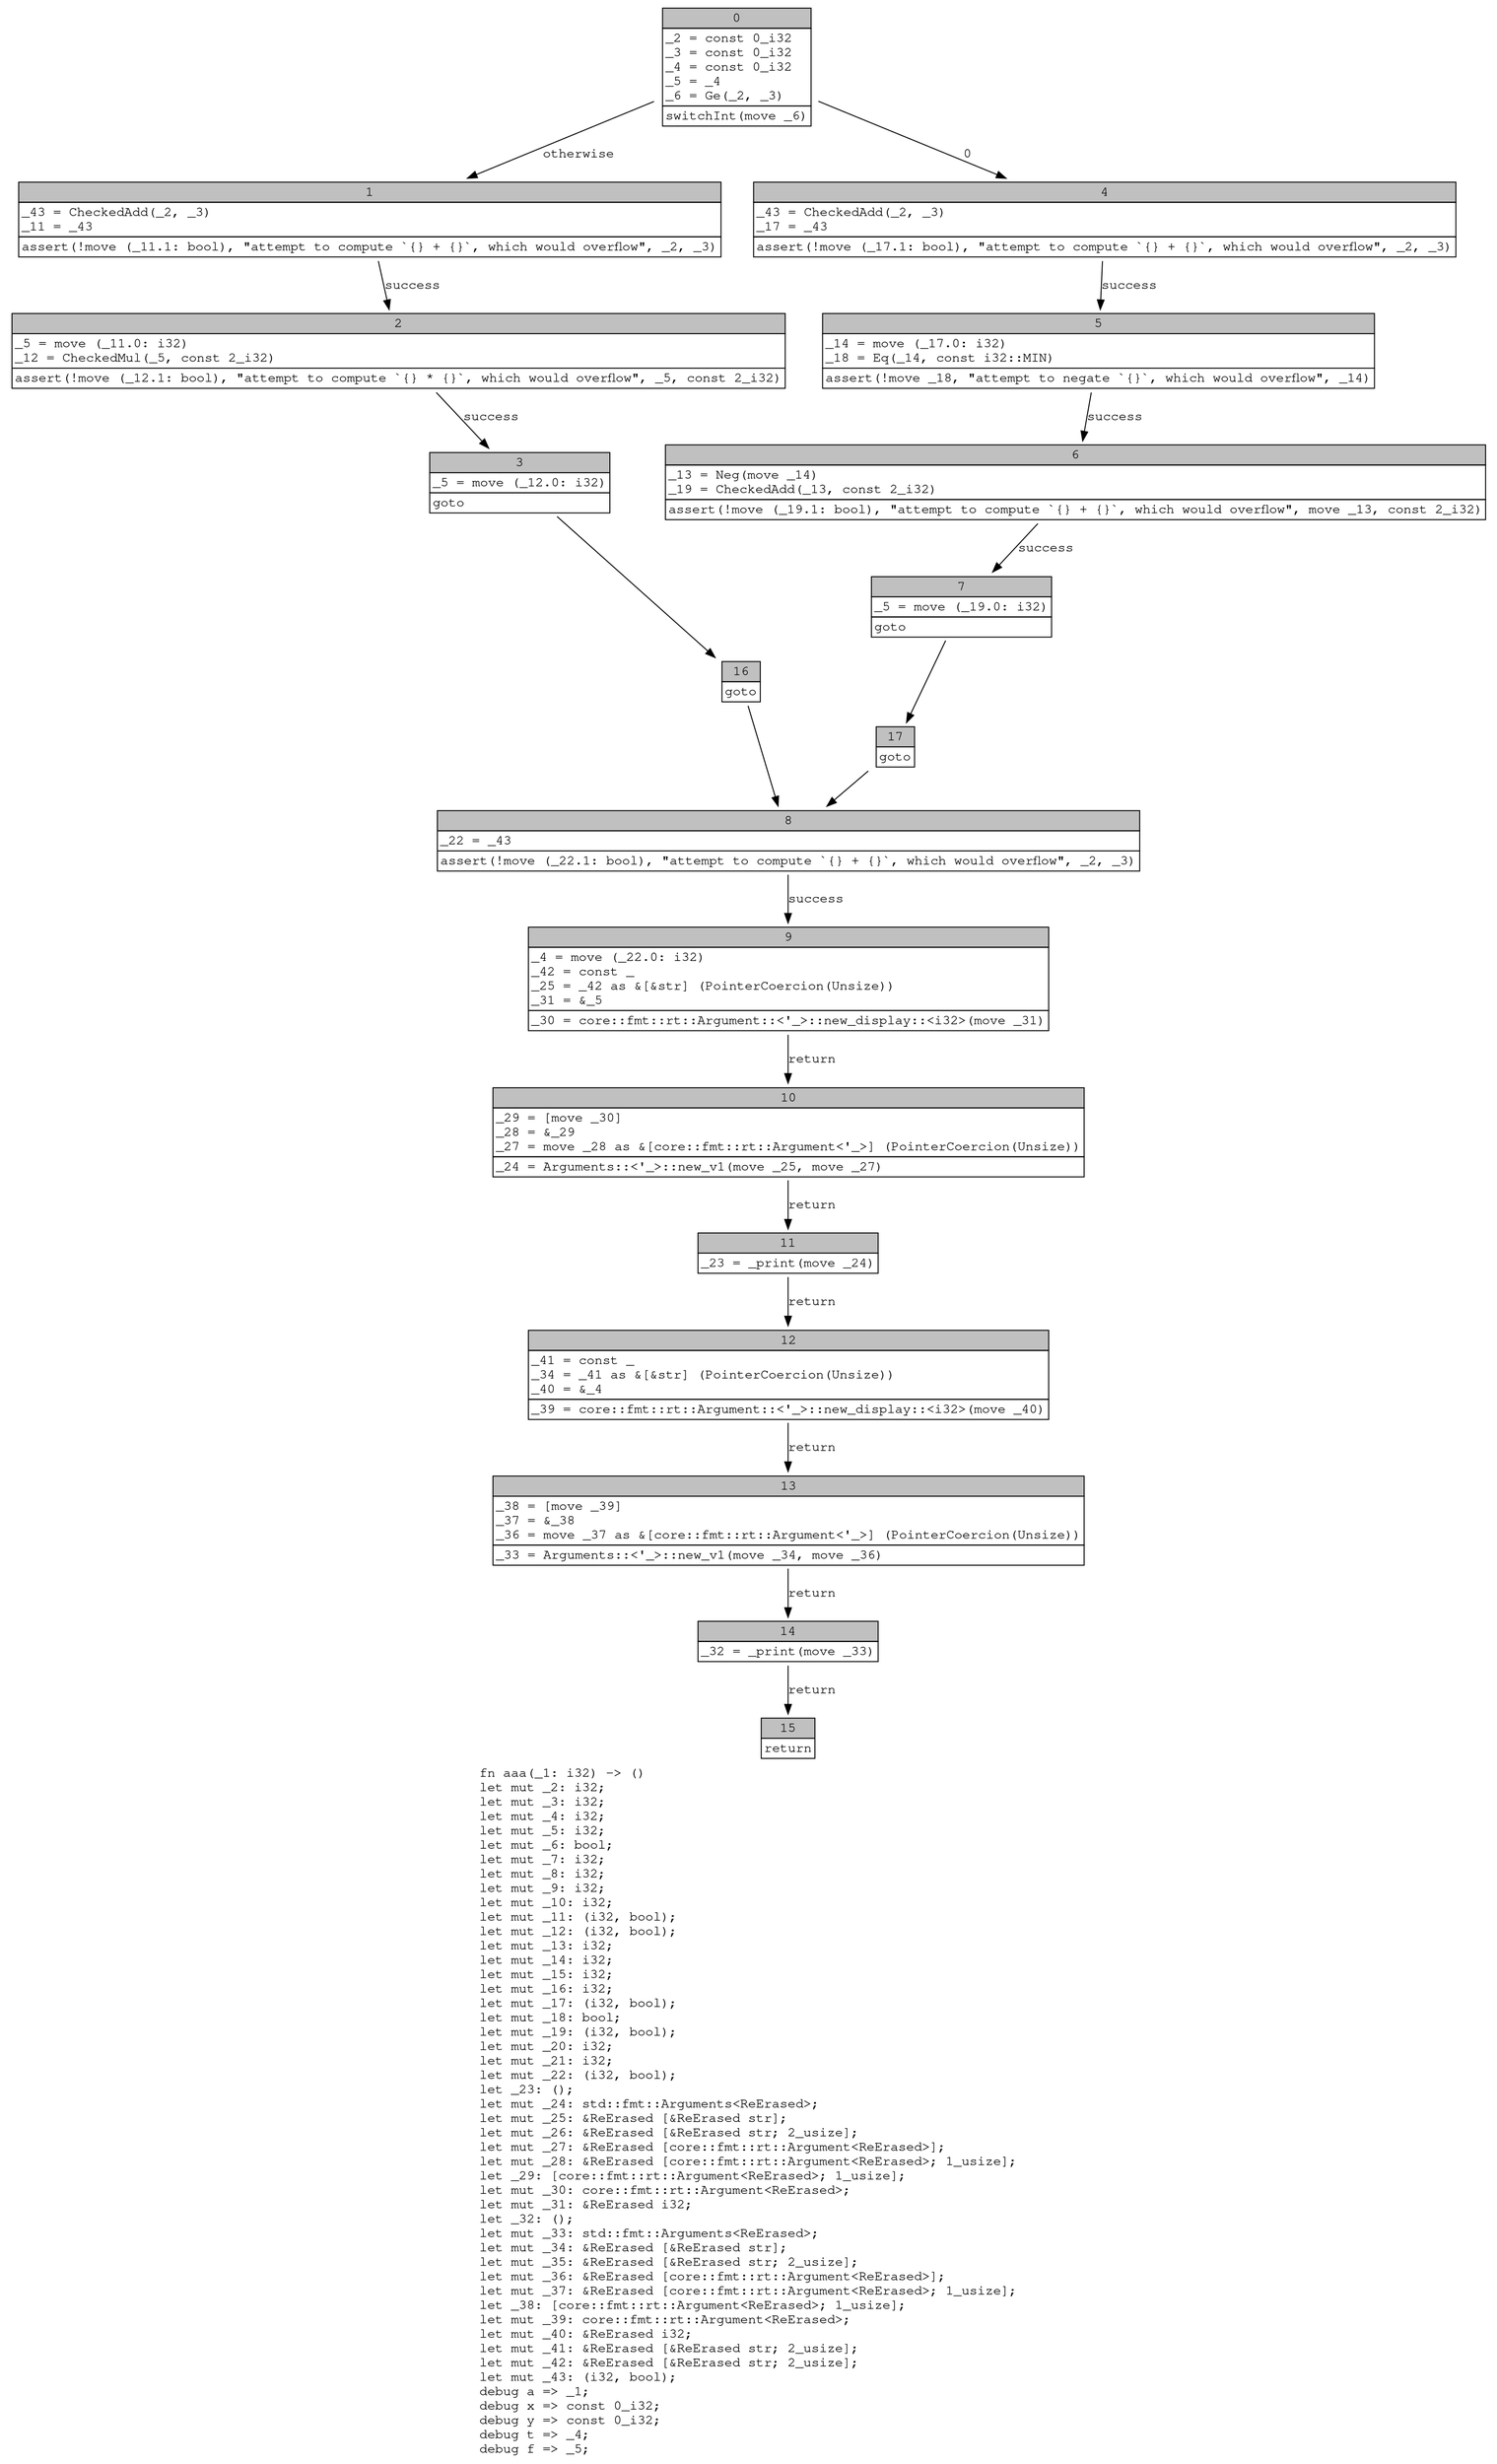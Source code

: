 digraph Mir_0_3 {
    graph [fontname="Courier, monospace"];
    node [fontname="Courier, monospace"];
    edge [fontname="Courier, monospace"];
    label=<fn aaa(_1: i32) -&gt; ()<br align="left"/>let mut _2: i32;<br align="left"/>let mut _3: i32;<br align="left"/>let mut _4: i32;<br align="left"/>let mut _5: i32;<br align="left"/>let mut _6: bool;<br align="left"/>let mut _7: i32;<br align="left"/>let mut _8: i32;<br align="left"/>let mut _9: i32;<br align="left"/>let mut _10: i32;<br align="left"/>let mut _11: (i32, bool);<br align="left"/>let mut _12: (i32, bool);<br align="left"/>let mut _13: i32;<br align="left"/>let mut _14: i32;<br align="left"/>let mut _15: i32;<br align="left"/>let mut _16: i32;<br align="left"/>let mut _17: (i32, bool);<br align="left"/>let mut _18: bool;<br align="left"/>let mut _19: (i32, bool);<br align="left"/>let mut _20: i32;<br align="left"/>let mut _21: i32;<br align="left"/>let mut _22: (i32, bool);<br align="left"/>let _23: ();<br align="left"/>let mut _24: std::fmt::Arguments&lt;ReErased&gt;;<br align="left"/>let mut _25: &amp;ReErased [&amp;ReErased str];<br align="left"/>let mut _26: &amp;ReErased [&amp;ReErased str; 2_usize];<br align="left"/>let mut _27: &amp;ReErased [core::fmt::rt::Argument&lt;ReErased&gt;];<br align="left"/>let mut _28: &amp;ReErased [core::fmt::rt::Argument&lt;ReErased&gt;; 1_usize];<br align="left"/>let _29: [core::fmt::rt::Argument&lt;ReErased&gt;; 1_usize];<br align="left"/>let mut _30: core::fmt::rt::Argument&lt;ReErased&gt;;<br align="left"/>let mut _31: &amp;ReErased i32;<br align="left"/>let _32: ();<br align="left"/>let mut _33: std::fmt::Arguments&lt;ReErased&gt;;<br align="left"/>let mut _34: &amp;ReErased [&amp;ReErased str];<br align="left"/>let mut _35: &amp;ReErased [&amp;ReErased str; 2_usize];<br align="left"/>let mut _36: &amp;ReErased [core::fmt::rt::Argument&lt;ReErased&gt;];<br align="left"/>let mut _37: &amp;ReErased [core::fmt::rt::Argument&lt;ReErased&gt;; 1_usize];<br align="left"/>let _38: [core::fmt::rt::Argument&lt;ReErased&gt;; 1_usize];<br align="left"/>let mut _39: core::fmt::rt::Argument&lt;ReErased&gt;;<br align="left"/>let mut _40: &amp;ReErased i32;<br align="left"/>let mut _41: &amp;ReErased [&amp;ReErased str; 2_usize];<br align="left"/>let mut _42: &amp;ReErased [&amp;ReErased str; 2_usize];<br align="left"/>let mut _43: (i32, bool);<br align="left"/>debug a =&gt; _1;<br align="left"/>debug x =&gt; const 0_i32;<br align="left"/>debug y =&gt; const 0_i32;<br align="left"/>debug t =&gt; _4;<br align="left"/>debug f =&gt; _5;<br align="left"/>>;
    bb0__0_3 [shape="none", label=<<table border="0" cellborder="1" cellspacing="0"><tr><td bgcolor="gray" align="center" colspan="1">0</td></tr><tr><td align="left" balign="left">_2 = const 0_i32<br/>_3 = const 0_i32<br/>_4 = const 0_i32<br/>_5 = _4<br/>_6 = Ge(_2, _3)<br/></td></tr><tr><td align="left">switchInt(move _6)</td></tr></table>>];
    bb1__0_3 [shape="none", label=<<table border="0" cellborder="1" cellspacing="0"><tr><td bgcolor="gray" align="center" colspan="1">1</td></tr><tr><td align="left" balign="left">_43 = CheckedAdd(_2, _3)<br/>_11 = _43<br/></td></tr><tr><td align="left">assert(!move (_11.1: bool), &quot;attempt to compute `{} + {}`, which would overflow&quot;, _2, _3)</td></tr></table>>];
    bb2__0_3 [shape="none", label=<<table border="0" cellborder="1" cellspacing="0"><tr><td bgcolor="gray" align="center" colspan="1">2</td></tr><tr><td align="left" balign="left">_5 = move (_11.0: i32)<br/>_12 = CheckedMul(_5, const 2_i32)<br/></td></tr><tr><td align="left">assert(!move (_12.1: bool), &quot;attempt to compute `{} * {}`, which would overflow&quot;, _5, const 2_i32)</td></tr></table>>];
    bb3__0_3 [shape="none", label=<<table border="0" cellborder="1" cellspacing="0"><tr><td bgcolor="gray" align="center" colspan="1">3</td></tr><tr><td align="left" balign="left">_5 = move (_12.0: i32)<br/></td></tr><tr><td align="left">goto</td></tr></table>>];
    bb4__0_3 [shape="none", label=<<table border="0" cellborder="1" cellspacing="0"><tr><td bgcolor="gray" align="center" colspan="1">4</td></tr><tr><td align="left" balign="left">_43 = CheckedAdd(_2, _3)<br/>_17 = _43<br/></td></tr><tr><td align="left">assert(!move (_17.1: bool), &quot;attempt to compute `{} + {}`, which would overflow&quot;, _2, _3)</td></tr></table>>];
    bb5__0_3 [shape="none", label=<<table border="0" cellborder="1" cellspacing="0"><tr><td bgcolor="gray" align="center" colspan="1">5</td></tr><tr><td align="left" balign="left">_14 = move (_17.0: i32)<br/>_18 = Eq(_14, const i32::MIN)<br/></td></tr><tr><td align="left">assert(!move _18, &quot;attempt to negate `{}`, which would overflow&quot;, _14)</td></tr></table>>];
    bb6__0_3 [shape="none", label=<<table border="0" cellborder="1" cellspacing="0"><tr><td bgcolor="gray" align="center" colspan="1">6</td></tr><tr><td align="left" balign="left">_13 = Neg(move _14)<br/>_19 = CheckedAdd(_13, const 2_i32)<br/></td></tr><tr><td align="left">assert(!move (_19.1: bool), &quot;attempt to compute `{} + {}`, which would overflow&quot;, move _13, const 2_i32)</td></tr></table>>];
    bb7__0_3 [shape="none", label=<<table border="0" cellborder="1" cellspacing="0"><tr><td bgcolor="gray" align="center" colspan="1">7</td></tr><tr><td align="left" balign="left">_5 = move (_19.0: i32)<br/></td></tr><tr><td align="left">goto</td></tr></table>>];
    bb8__0_3 [shape="none", label=<<table border="0" cellborder="1" cellspacing="0"><tr><td bgcolor="gray" align="center" colspan="1">8</td></tr><tr><td align="left" balign="left">_22 = _43<br/></td></tr><tr><td align="left">assert(!move (_22.1: bool), &quot;attempt to compute `{} + {}`, which would overflow&quot;, _2, _3)</td></tr></table>>];
    bb9__0_3 [shape="none", label=<<table border="0" cellborder="1" cellspacing="0"><tr><td bgcolor="gray" align="center" colspan="1">9</td></tr><tr><td align="left" balign="left">_4 = move (_22.0: i32)<br/>_42 = const _<br/>_25 = _42 as &amp;[&amp;str] (PointerCoercion(Unsize))<br/>_31 = &amp;_5<br/></td></tr><tr><td align="left">_30 = core::fmt::rt::Argument::&lt;'_&gt;::new_display::&lt;i32&gt;(move _31)</td></tr></table>>];
    bb10__0_3 [shape="none", label=<<table border="0" cellborder="1" cellspacing="0"><tr><td bgcolor="gray" align="center" colspan="1">10</td></tr><tr><td align="left" balign="left">_29 = [move _30]<br/>_28 = &amp;_29<br/>_27 = move _28 as &amp;[core::fmt::rt::Argument&lt;'_&gt;] (PointerCoercion(Unsize))<br/></td></tr><tr><td align="left">_24 = Arguments::&lt;'_&gt;::new_v1(move _25, move _27)</td></tr></table>>];
    bb11__0_3 [shape="none", label=<<table border="0" cellborder="1" cellspacing="0"><tr><td bgcolor="gray" align="center" colspan="1">11</td></tr><tr><td align="left">_23 = _print(move _24)</td></tr></table>>];
    bb12__0_3 [shape="none", label=<<table border="0" cellborder="1" cellspacing="0"><tr><td bgcolor="gray" align="center" colspan="1">12</td></tr><tr><td align="left" balign="left">_41 = const _<br/>_34 = _41 as &amp;[&amp;str] (PointerCoercion(Unsize))<br/>_40 = &amp;_4<br/></td></tr><tr><td align="left">_39 = core::fmt::rt::Argument::&lt;'_&gt;::new_display::&lt;i32&gt;(move _40)</td></tr></table>>];
    bb13__0_3 [shape="none", label=<<table border="0" cellborder="1" cellspacing="0"><tr><td bgcolor="gray" align="center" colspan="1">13</td></tr><tr><td align="left" balign="left">_38 = [move _39]<br/>_37 = &amp;_38<br/>_36 = move _37 as &amp;[core::fmt::rt::Argument&lt;'_&gt;] (PointerCoercion(Unsize))<br/></td></tr><tr><td align="left">_33 = Arguments::&lt;'_&gt;::new_v1(move _34, move _36)</td></tr></table>>];
    bb14__0_3 [shape="none", label=<<table border="0" cellborder="1" cellspacing="0"><tr><td bgcolor="gray" align="center" colspan="1">14</td></tr><tr><td align="left">_32 = _print(move _33)</td></tr></table>>];
    bb15__0_3 [shape="none", label=<<table border="0" cellborder="1" cellspacing="0"><tr><td bgcolor="gray" align="center" colspan="1">15</td></tr><tr><td align="left">return</td></tr></table>>];
    bb16__0_3 [shape="none", label=<<table border="0" cellborder="1" cellspacing="0"><tr><td bgcolor="gray" align="center" colspan="1">16</td></tr><tr><td align="left">goto</td></tr></table>>];
    bb17__0_3 [shape="none", label=<<table border="0" cellborder="1" cellspacing="0"><tr><td bgcolor="gray" align="center" colspan="1">17</td></tr><tr><td align="left">goto</td></tr></table>>];
    bb0__0_3 -> bb4__0_3 [label="0"];
    bb0__0_3 -> bb1__0_3 [label="otherwise"];
    bb1__0_3 -> bb2__0_3 [label="success"];
    bb2__0_3 -> bb3__0_3 [label="success"];
    bb3__0_3 -> bb16__0_3 [label=""];
    bb4__0_3 -> bb5__0_3 [label="success"];
    bb5__0_3 -> bb6__0_3 [label="success"];
    bb6__0_3 -> bb7__0_3 [label="success"];
    bb7__0_3 -> bb17__0_3 [label=""];
    bb8__0_3 -> bb9__0_3 [label="success"];
    bb9__0_3 -> bb10__0_3 [label="return"];
    bb10__0_3 -> bb11__0_3 [label="return"];
    bb11__0_3 -> bb12__0_3 [label="return"];
    bb12__0_3 -> bb13__0_3 [label="return"];
    bb13__0_3 -> bb14__0_3 [label="return"];
    bb14__0_3 -> bb15__0_3 [label="return"];
    bb16__0_3 -> bb8__0_3 [label=""];
    bb17__0_3 -> bb8__0_3 [label=""];
}
